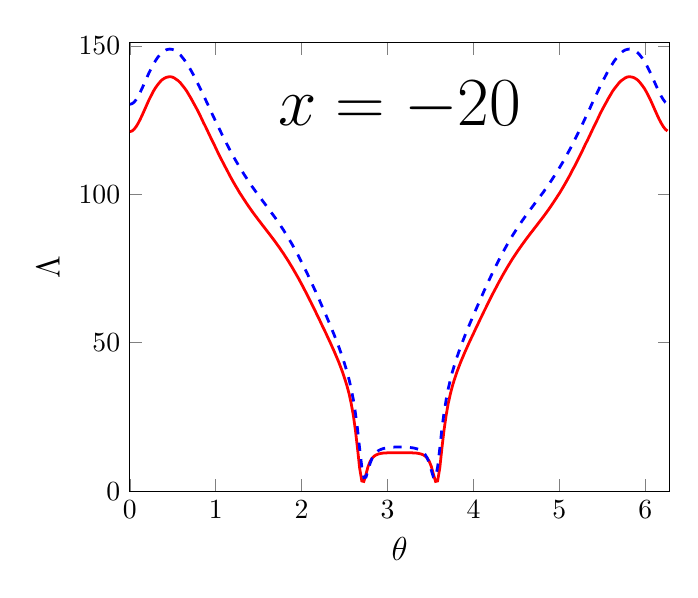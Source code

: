 \begin{tikzpicture}[scale=1]

  \begin{axis}[
    xmin = 0,
    xmax = 6.283,
    ymin = 0,
    ymax = 151,
    xlabel = {\large $\theta$},
    ylabel = {\large ${\Lambda}$},
    ylabel near ticks,
    title style={at={(0.5,0.9)},anchor=north},
    title = {\Huge $x = -20$},
  ]

\addplot[red,line width=1pt] coordinates{
(0.0e+00,1.211e+02)
(2.454e-02,1.213e+02)
(4.909e-02,1.219e+02)
(7.363e-02,1.228e+02)
(9.818e-02,1.24e+02)
(1.227e-01,1.254e+02)
(1.473e-01,1.269e+02)
(1.718e-01,1.285e+02)
(1.964e-01,1.301e+02)
(2.209e-01,1.317e+02)
(2.454e-01,1.331e+02)
(2.7e-01,1.345e+02)
(2.945e-01,1.357e+02)
(3.191e-01,1.367e+02)
(3.436e-01,1.376e+02)
(3.682e-01,1.384e+02)
(3.927e-01,1.389e+02)
(4.172e-01,1.393e+02)
(4.418e-01,1.395e+02)
(4.663e-01,1.396e+02)
(4.909e-01,1.395e+02)
(5.154e-01,1.392e+02)
(5.4e-01,1.387e+02)
(5.645e-01,1.382e+02)
(5.891e-01,1.375e+02)
(6.136e-01,1.366e+02)
(6.381e-01,1.357e+02)
(6.627e-01,1.347e+02)
(6.872e-01,1.335e+02)
(7.118e-01,1.323e+02)
(7.363e-01,1.31e+02)
(7.609e-01,1.297e+02)
(7.854e-01,1.284e+02)
(8.099e-01,1.27e+02)
(8.345e-01,1.255e+02)
(8.59e-01,1.24e+02)
(8.836e-01,1.226e+02)
(9.081e-01,1.211e+02)
(9.327e-01,1.196e+02)
(9.572e-01,1.181e+02)
(9.818e-01,1.167e+02)
(1.006e+00,1.152e+02)
(1.031e+00,1.137e+02)
(1.055e+00,1.123e+02)
(1.08e+00,1.109e+02)
(1.105e+00,1.095e+02)
(1.129e+00,1.082e+02)
(1.154e+00,1.068e+02)
(1.178e+00,1.055e+02)
(1.203e+00,1.042e+02)
(1.227e+00,1.03e+02)
(1.252e+00,1.018e+02)
(1.276e+00,1.006e+02)
(1.301e+00,9.95e+01)
(1.325e+00,9.84e+01)
(1.35e+00,9.731e+01)
(1.374e+00,9.627e+01)
(1.399e+00,9.524e+01)
(1.423e+00,9.425e+01)
(1.448e+00,9.326e+01)
(1.473e+00,9.232e+01)
(1.497e+00,9.137e+01)
(1.522e+00,9.045e+01)
(1.546e+00,8.952e+01)
(1.571e+00,8.861e+01)
(1.595e+00,8.769e+01)
(1.62e+00,8.678e+01)
(1.644e+00,8.584e+01)
(1.669e+00,8.49e+01)
(1.694e+00,8.393e+01)
(1.718e+00,8.296e+01)
(1.743e+00,8.195e+01)
(1.767e+00,8.093e+01)
(1.792e+00,7.987e+01)
(1.816e+00,7.879e+01)
(1.841e+00,7.768e+01)
(1.865e+00,7.653e+01)
(1.89e+00,7.535e+01)
(1.914e+00,7.414e+01)
(1.939e+00,7.29e+01)
(1.964e+00,7.163e+01)
(1.988e+00,7.033e+01)
(2.013e+00,6.9e+01)
(2.037e+00,6.764e+01)
(2.062e+00,6.627e+01)
(2.086e+00,6.487e+01)
(2.111e+00,6.345e+01)
(2.135e+00,6.201e+01)
(2.16e+00,6.056e+01)
(2.184e+00,5.91e+01)
(2.209e+00,5.763e+01)
(2.233e+00,5.614e+01)
(2.258e+00,5.465e+01)
(2.283e+00,5.315e+01)
(2.307e+00,5.163e+01)
(2.332e+00,5.01e+01)
(2.356e+00,4.854e+01)
(2.381e+00,4.694e+01)
(2.405e+00,4.53e+01)
(2.43e+00,4.359e+01)
(2.454e+00,4.179e+01)
(2.479e+00,3.986e+01)
(2.503e+00,3.776e+01)
(2.528e+00,3.542e+01)
(2.553e+00,3.271e+01)
(2.577e+00,2.949e+01)
(2.602e+00,2.55e+01)
(2.626e+00,2.046e+01)
(2.651e+00,1.423e+01)
(2.675e+00,7.749e+00)
(2.7e+00,3.432e+00)
(2.724e+00,3.268e+00)
(2.749e+00,5.711e+00)
(2.773e+00,8.273e+00)
(2.798e+00,1.008e+01)
(2.822e+00,1.118e+01)
(2.847e+00,1.187e+01)
(2.872e+00,1.227e+01)
(2.896e+00,1.254e+01)
(2.921e+00,1.27e+01)
(2.945e+00,1.281e+01)
(2.97e+00,1.286e+01)
(2.994e+00,1.29e+01)
(3.019e+00,1.291e+01)
(3.043e+00,1.293e+01)
(3.068e+00,1.292e+01)
(3.092e+00,1.294e+01)
(3.117e+00,1.292e+01)
(3.142e+00,1.293e+01)
(3.166e+00,1.292e+01)
(3.191e+00,1.294e+01)
(3.215e+00,1.292e+01)
(3.24e+00,1.293e+01)
(3.264e+00,1.291e+01)
(3.289e+00,1.29e+01)
(3.313e+00,1.286e+01)
(3.338e+00,1.281e+01)
(3.362e+00,1.27e+01)
(3.387e+00,1.254e+01)
(3.412e+00,1.227e+01)
(3.436e+00,1.187e+01)
(3.461e+00,1.118e+01)
(3.485e+00,1.008e+01)
(3.51e+00,8.273e+00)
(3.534e+00,5.711e+00)
(3.559e+00,3.268e+00)
(3.583e+00,3.432e+00)
(3.608e+00,7.749e+00)
(3.632e+00,1.423e+01)
(3.657e+00,2.046e+01)
(3.682e+00,2.55e+01)
(3.706e+00,2.949e+01)
(3.731e+00,3.271e+01)
(3.755e+00,3.542e+01)
(3.78e+00,3.776e+01)
(3.804e+00,3.986e+01)
(3.829e+00,4.179e+01)
(3.853e+00,4.359e+01)
(3.878e+00,4.53e+01)
(3.902e+00,4.694e+01)
(3.927e+00,4.854e+01)
(3.951e+00,5.01e+01)
(3.976e+00,5.163e+01)
(4.001e+00,5.315e+01)
(4.025e+00,5.465e+01)
(4.05e+00,5.614e+01)
(4.074e+00,5.763e+01)
(4.099e+00,5.91e+01)
(4.123e+00,6.056e+01)
(4.148e+00,6.201e+01)
(4.172e+00,6.345e+01)
(4.197e+00,6.487e+01)
(4.221e+00,6.627e+01)
(4.246e+00,6.764e+01)
(4.271e+00,6.9e+01)
(4.295e+00,7.033e+01)
(4.32e+00,7.163e+01)
(4.344e+00,7.29e+01)
(4.369e+00,7.414e+01)
(4.393e+00,7.535e+01)
(4.418e+00,7.653e+01)
(4.442e+00,7.768e+01)
(4.467e+00,7.879e+01)
(4.492e+00,7.987e+01)
(4.516e+00,8.093e+01)
(4.541e+00,8.195e+01)
(4.565e+00,8.296e+01)
(4.59e+00,8.393e+01)
(4.614e+00,8.49e+01)
(4.639e+00,8.584e+01)
(4.663e+00,8.678e+01)
(4.688e+00,8.769e+01)
(4.712e+00,8.861e+01)
(4.737e+00,8.952e+01)
(4.761e+00,9.045e+01)
(4.786e+00,9.137e+01)
(4.811e+00,9.232e+01)
(4.835e+00,9.326e+01)
(4.86e+00,9.425e+01)
(4.884e+00,9.524e+01)
(4.909e+00,9.627e+01)
(4.933e+00,9.731e+01)
(4.958e+00,9.84e+01)
(4.982e+00,9.95e+01)
(5.007e+00,1.006e+02)
(5.032e+00,1.018e+02)
(5.056e+00,1.03e+02)
(5.08e+00,1.042e+02)
(5.105e+00,1.055e+02)
(5.13e+00,1.068e+02)
(5.154e+00,1.082e+02)
(5.179e+00,1.095e+02)
(5.203e+00,1.109e+02)
(5.228e+00,1.123e+02)
(5.252e+00,1.137e+02)
(5.277e+00,1.152e+02)
(5.301e+00,1.167e+02)
(5.326e+00,1.181e+02)
(5.351e+00,1.196e+02)
(5.375e+00,1.211e+02)
(5.4e+00,1.226e+02)
(5.424e+00,1.24e+02)
(5.449e+00,1.255e+02)
(5.473e+00,1.27e+02)
(5.498e+00,1.284e+02)
(5.522e+00,1.297e+02)
(5.547e+00,1.31e+02)
(5.571e+00,1.323e+02)
(5.596e+00,1.335e+02)
(5.62e+00,1.347e+02)
(5.645e+00,1.357e+02)
(5.67e+00,1.366e+02)
(5.694e+00,1.375e+02)
(5.719e+00,1.382e+02)
(5.743e+00,1.387e+02)
(5.768e+00,1.392e+02)
(5.792e+00,1.395e+02)
(5.817e+00,1.396e+02)
(5.841e+00,1.395e+02)
(5.866e+00,1.393e+02)
(5.891e+00,1.389e+02)
(5.915e+00,1.384e+02)
(5.94e+00,1.376e+02)
(5.964e+00,1.367e+02)
(5.989e+00,1.357e+02)
(6.013e+00,1.345e+02)
(6.038e+00,1.331e+02)
(6.062e+00,1.317e+02)
(6.087e+00,1.301e+02)
(6.111e+00,1.285e+02)
(6.136e+00,1.269e+02)
(6.16e+00,1.254e+02)
(6.185e+00,1.24e+02)
(6.21e+00,1.228e+02)
(6.234e+00,1.219e+02)
(6.259e+00,1.213e+02)
};

\addplot[blue,dashed,line width=1pt] coordinates{
(0.0e+00,1.303e+02)
(2.454e-02,1.305e+02)
(4.909e-02,1.31e+02)
(7.363e-02,1.319e+02)
(9.818e-02,1.331e+02)
(1.227e-01,1.345e+02)
(1.473e-01,1.36e+02)
(1.718e-01,1.376e+02)
(1.964e-01,1.392e+02)
(2.209e-01,1.408e+02)
(2.454e-01,1.422e+02)
(2.7e-01,1.436e+02)
(2.945e-01,1.448e+02)
(3.191e-01,1.459e+02)
(3.436e-01,1.468e+02)
(3.682e-01,1.476e+02)
(3.927e-01,1.482e+02)
(4.172e-01,1.486e+02)
(4.418e-01,1.488e+02)
(4.663e-01,1.489e+02)
(4.909e-01,1.488e+02)
(5.154e-01,1.486e+02)
(5.4e-01,1.482e+02)
(5.645e-01,1.476e+02)
(5.891e-01,1.469e+02)
(6.136e-01,1.46e+02)
(6.381e-01,1.451e+02)
(6.627e-01,1.44e+02)
(6.872e-01,1.429e+02)
(7.118e-01,1.417e+02)
(7.363e-01,1.404e+02)
(7.609e-01,1.39e+02)
(7.854e-01,1.376e+02)
(8.099e-01,1.362e+02)
(8.345e-01,1.347e+02)
(8.59e-01,1.332e+02)
(8.836e-01,1.317e+02)
(9.081e-01,1.302e+02)
(9.327e-01,1.286e+02)
(9.572e-01,1.271e+02)
(9.818e-01,1.256e+02)
(1.006e+00,1.241e+02)
(1.031e+00,1.226e+02)
(1.055e+00,1.212e+02)
(1.08e+00,1.197e+02)
(1.105e+00,1.183e+02)
(1.129e+00,1.169e+02)
(1.154e+00,1.155e+02)
(1.178e+00,1.142e+02)
(1.203e+00,1.129e+02)
(1.227e+00,1.116e+02)
(1.252e+00,1.104e+02)
(1.276e+00,1.092e+02)
(1.301e+00,1.08e+02)
(1.325e+00,1.069e+02)
(1.35e+00,1.058e+02)
(1.374e+00,1.047e+02)
(1.399e+00,1.036e+02)
(1.423e+00,1.026e+02)
(1.448e+00,1.016e+02)
(1.473e+00,1.006e+02)
(1.497e+00,9.966e+01)
(1.522e+00,9.87e+01)
(1.546e+00,9.775e+01)
(1.571e+00,9.681e+01)
(1.595e+00,9.586e+01)
(1.62e+00,9.491e+01)
(1.644e+00,9.395e+01)
(1.669e+00,9.298e+01)
(1.694e+00,9.199e+01)
(1.718e+00,9.097e+01)
(1.743e+00,8.994e+01)
(1.767e+00,8.887e+01)
(1.792e+00,8.778e+01)
(1.816e+00,8.665e+01)
(1.841e+00,8.549e+01)
(1.865e+00,8.43e+01)
(1.89e+00,8.307e+01)
(1.914e+00,8.18e+01)
(1.939e+00,8.05e+01)
(1.964e+00,7.916e+01)
(1.988e+00,7.779e+01)
(2.013e+00,7.639e+01)
(2.037e+00,7.495e+01)
(2.062e+00,7.349e+01)
(2.086e+00,7.2e+01)
(2.111e+00,7.048e+01)
(2.135e+00,6.894e+01)
(2.16e+00,6.738e+01)
(2.184e+00,6.579e+01)
(2.209e+00,6.419e+01)
(2.233e+00,6.258e+01)
(2.258e+00,6.095e+01)
(2.283e+00,5.93e+01)
(2.307e+00,5.763e+01)
(2.332e+00,5.594e+01)
(2.356e+00,5.422e+01)
(2.381e+00,5.247e+01)
(2.405e+00,5.067e+01)
(2.43e+00,4.88e+01)
(2.454e+00,4.686e+01)
(2.479e+00,4.48e+01)
(2.503e+00,4.259e+01)
(2.528e+00,4.019e+01)
(2.553e+00,3.749e+01)
(2.577e+00,3.441e+01)
(2.602e+00,3.075e+01)
(2.626e+00,2.629e+01)
(2.651e+00,2.08e+01)
(2.675e+00,1.437e+01)
(2.7e+00,8.178e+00)
(2.724e+00,4.533e+00)
(2.749e+00,4.719e+00)
(2.773e+00,7.011e+00)
(2.798e+00,9.443e+00)
(2.822e+00,1.122e+01)
(2.847e+00,1.241e+01)
(2.872e+00,1.318e+01)
(2.896e+00,1.37e+01)
(2.921e+00,1.405e+01)
(2.945e+00,1.43e+01)
(2.97e+00,1.448e+01)
(2.994e+00,1.461e+01)
(3.019e+00,1.47e+01)
(3.043e+00,1.478e+01)
(3.068e+00,1.482e+01)
(3.092e+00,1.486e+01)
(3.117e+00,1.488e+01)
(3.142e+00,1.489e+01)
(3.166e+00,1.488e+01)
(3.191e+00,1.486e+01)
(3.215e+00,1.482e+01)
(3.24e+00,1.478e+01)
(3.264e+00,1.47e+01)
(3.289e+00,1.461e+01)
(3.313e+00,1.448e+01)
(3.338e+00,1.43e+01)
(3.362e+00,1.405e+01)
(3.387e+00,1.37e+01)
(3.412e+00,1.318e+01)
(3.436e+00,1.241e+01)
(3.461e+00,1.122e+01)
(3.485e+00,9.443e+00)
(3.51e+00,7.011e+00)
(3.534e+00,4.719e+00)
(3.559e+00,4.533e+00)
(3.583e+00,8.178e+00)
(3.608e+00,1.437e+01)
(3.632e+00,2.08e+01)
(3.657e+00,2.629e+01)
(3.682e+00,3.075e+01)
(3.706e+00,3.441e+01)
(3.731e+00,3.749e+01)
(3.755e+00,4.019e+01)
(3.78e+00,4.259e+01)
(3.804e+00,4.48e+01)
(3.829e+00,4.686e+01)
(3.853e+00,4.88e+01)
(3.878e+00,5.067e+01)
(3.902e+00,5.247e+01)
(3.927e+00,5.422e+01)
(3.951e+00,5.594e+01)
(3.976e+00,5.763e+01)
(4.001e+00,5.93e+01)
(4.025e+00,6.095e+01)
(4.05e+00,6.258e+01)
(4.074e+00,6.419e+01)
(4.099e+00,6.579e+01)
(4.123e+00,6.738e+01)
(4.148e+00,6.894e+01)
(4.172e+00,7.048e+01)
(4.197e+00,7.2e+01)
(4.221e+00,7.349e+01)
(4.246e+00,7.495e+01)
(4.271e+00,7.639e+01)
(4.295e+00,7.779e+01)
(4.32e+00,7.916e+01)
(4.344e+00,8.05e+01)
(4.369e+00,8.18e+01)
(4.393e+00,8.307e+01)
(4.418e+00,8.43e+01)
(4.442e+00,8.549e+01)
(4.467e+00,8.665e+01)
(4.492e+00,8.778e+01)
(4.516e+00,8.887e+01)
(4.541e+00,8.994e+01)
(4.565e+00,9.097e+01)
(4.59e+00,9.199e+01)
(4.614e+00,9.298e+01)
(4.639e+00,9.395e+01)
(4.663e+00,9.491e+01)
(4.688e+00,9.586e+01)
(4.712e+00,9.681e+01)
(4.737e+00,9.775e+01)
(4.761e+00,9.87e+01)
(4.786e+00,9.966e+01)
(4.811e+00,1.006e+02)
(4.835e+00,1.016e+02)
(4.86e+00,1.026e+02)
(4.884e+00,1.036e+02)
(4.909e+00,1.047e+02)
(4.933e+00,1.058e+02)
(4.958e+00,1.069e+02)
(4.982e+00,1.08e+02)
(5.007e+00,1.092e+02)
(5.032e+00,1.104e+02)
(5.056e+00,1.116e+02)
(5.08e+00,1.129e+02)
(5.105e+00,1.142e+02)
(5.13e+00,1.155e+02)
(5.154e+00,1.169e+02)
(5.179e+00,1.183e+02)
(5.203e+00,1.197e+02)
(5.228e+00,1.212e+02)
(5.252e+00,1.226e+02)
(5.277e+00,1.241e+02)
(5.301e+00,1.256e+02)
(5.326e+00,1.271e+02)
(5.351e+00,1.286e+02)
(5.375e+00,1.302e+02)
(5.4e+00,1.317e+02)
(5.424e+00,1.332e+02)
(5.449e+00,1.347e+02)
(5.473e+00,1.362e+02)
(5.498e+00,1.376e+02)
(5.522e+00,1.39e+02)
(5.547e+00,1.404e+02)
(5.571e+00,1.417e+02)
(5.596e+00,1.429e+02)
(5.62e+00,1.44e+02)
(5.645e+00,1.451e+02)
(5.67e+00,1.46e+02)
(5.694e+00,1.469e+02)
(5.719e+00,1.476e+02)
(5.743e+00,1.482e+02)
(5.768e+00,1.486e+02)
(5.792e+00,1.488e+02)
(5.817e+00,1.489e+02)
(5.841e+00,1.488e+02)
(5.866e+00,1.486e+02)
(5.891e+00,1.482e+02)
(5.915e+00,1.476e+02)
(5.94e+00,1.468e+02)
(5.964e+00,1.459e+02)
(5.989e+00,1.448e+02)
(6.013e+00,1.436e+02)
(6.038e+00,1.422e+02)
(6.062e+00,1.408e+02)
(6.087e+00,1.392e+02)
(6.111e+00,1.376e+02)
(6.136e+00,1.36e+02)
(6.16e+00,1.345e+02)
(6.185e+00,1.331e+02)
(6.21e+00,1.319e+02)
(6.234e+00,1.31e+02)
(6.259e+00,1.305e+02)
};



\end{axis}


\end{tikzpicture}
